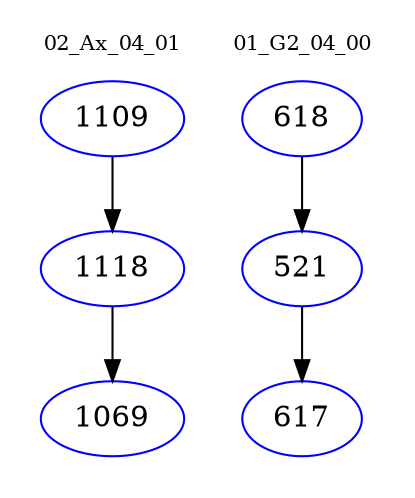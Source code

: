 digraph{
subgraph cluster_0 {
color = white
label = "02_Ax_04_01";
fontsize=10;
T0_1109 [label="1109", color="blue"]
T0_1109 -> T0_1118 [color="black"]
T0_1118 [label="1118", color="blue"]
T0_1118 -> T0_1069 [color="black"]
T0_1069 [label="1069", color="blue"]
}
subgraph cluster_1 {
color = white
label = "01_G2_04_00";
fontsize=10;
T1_618 [label="618", color="blue"]
T1_618 -> T1_521 [color="black"]
T1_521 [label="521", color="blue"]
T1_521 -> T1_617 [color="black"]
T1_617 [label="617", color="blue"]
}
}
